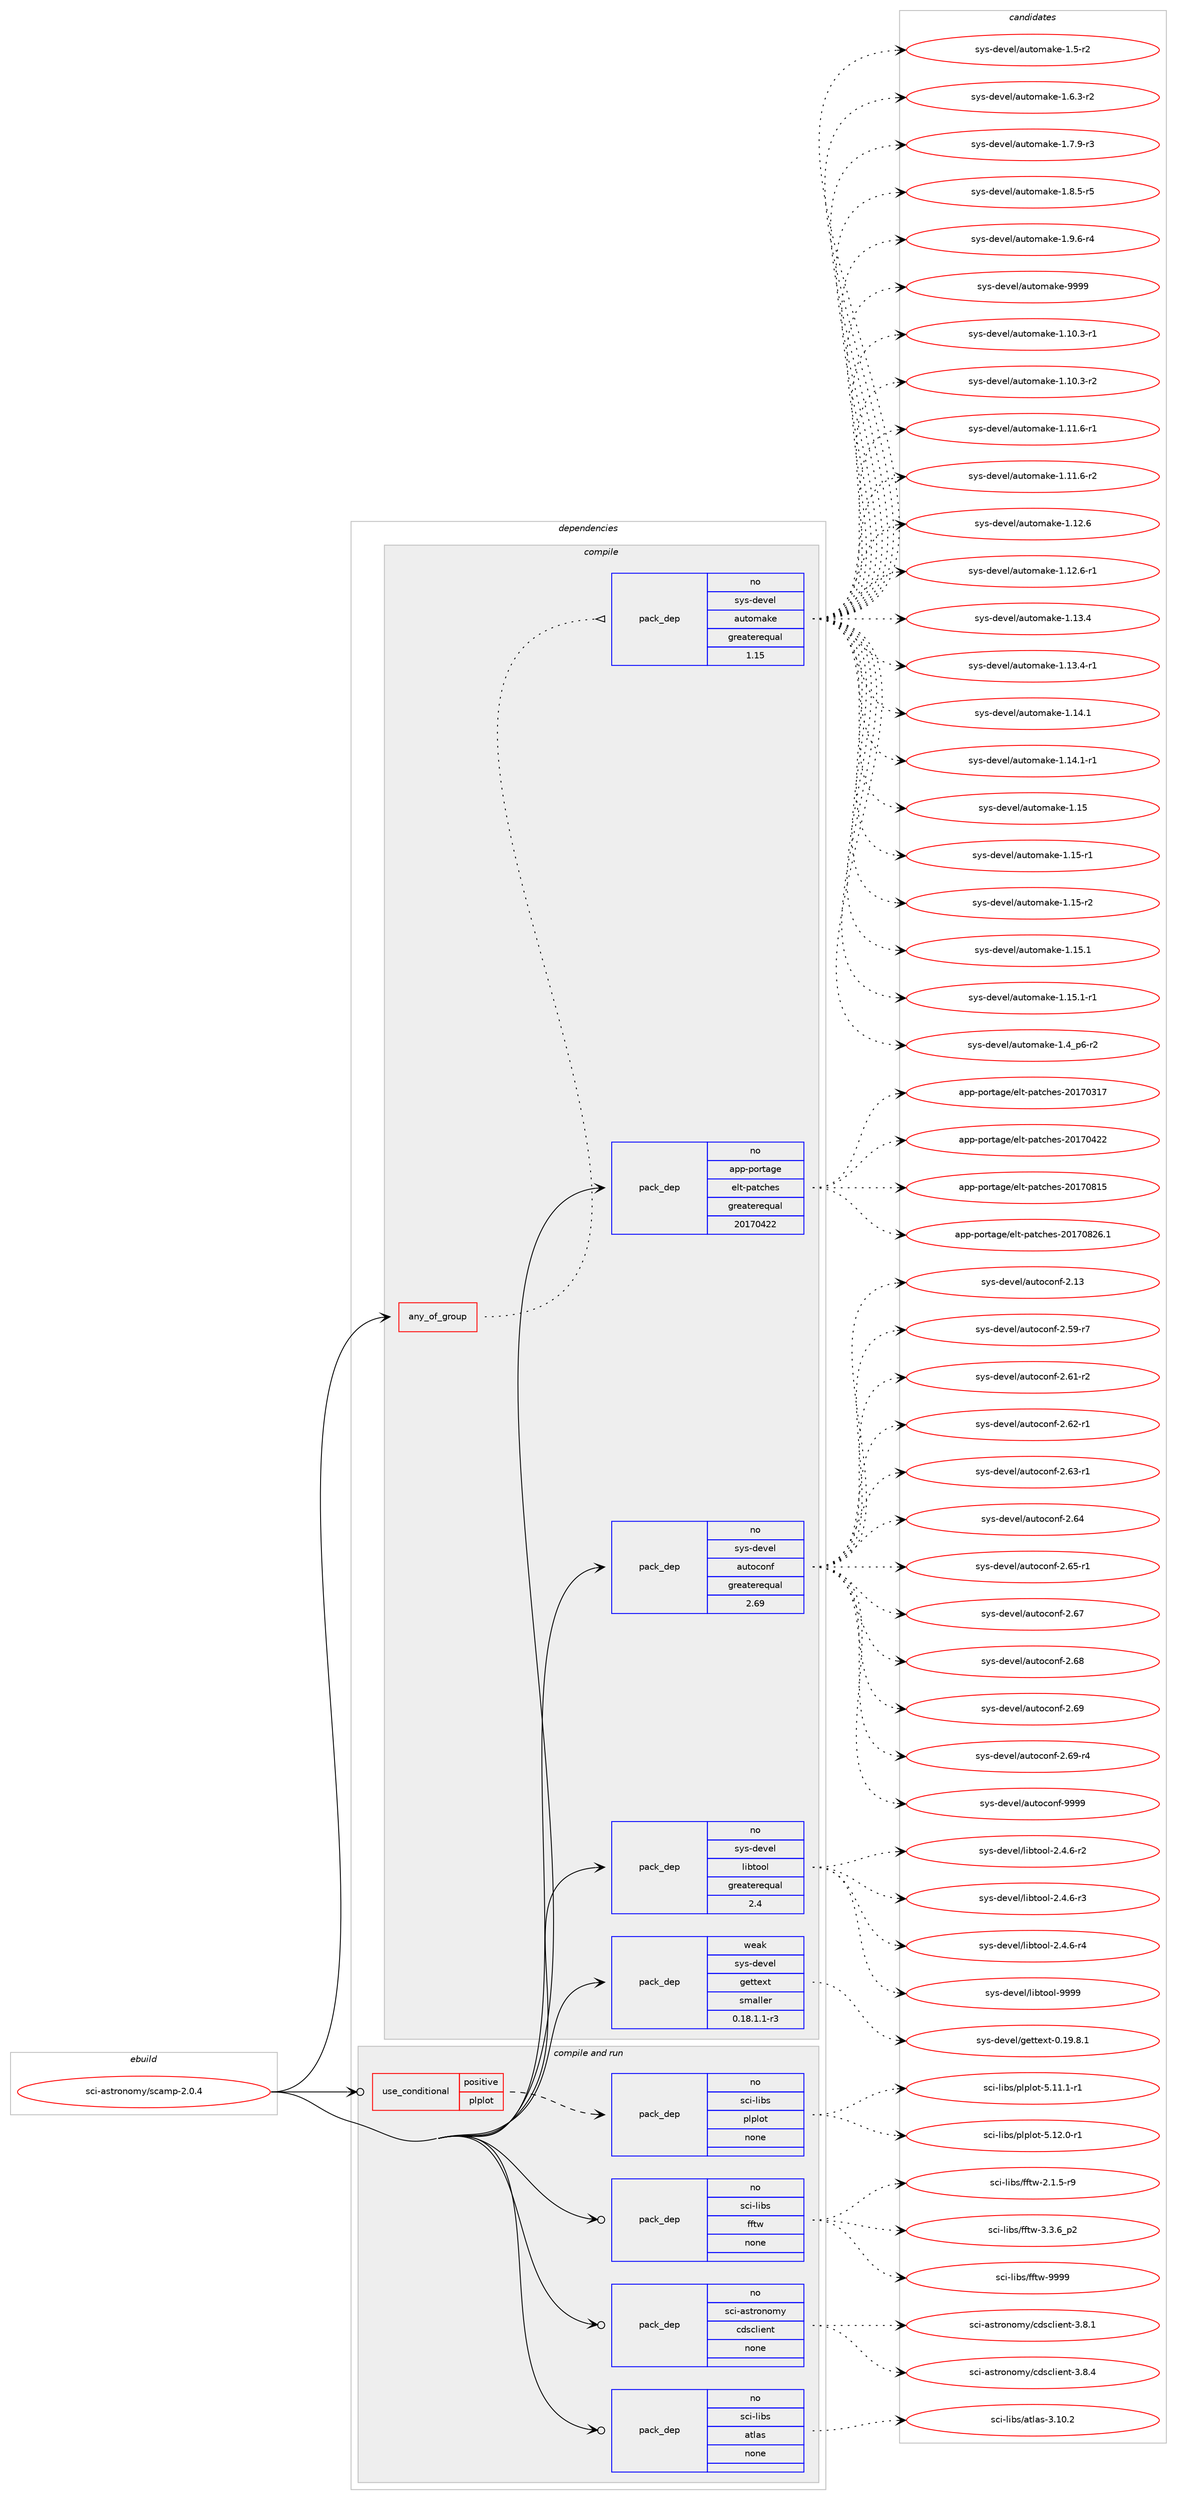 digraph prolog {

# *************
# Graph options
# *************

newrank=true;
concentrate=true;
compound=true;
graph [rankdir=LR,fontname=Helvetica,fontsize=10,ranksep=1.5];#, ranksep=2.5, nodesep=0.2];
edge  [arrowhead=vee];
node  [fontname=Helvetica,fontsize=10];

# **********
# The ebuild
# **********

subgraph cluster_leftcol {
color=gray;
rank=same;
label=<<i>ebuild</i>>;
id [label="sci-astronomy/scamp-2.0.4", color=red, width=4, href="../sci-astronomy/scamp-2.0.4.svg"];
}

# ****************
# The dependencies
# ****************

subgraph cluster_midcol {
color=gray;
label=<<i>dependencies</i>>;
subgraph cluster_compile {
fillcolor="#eeeeee";
style=filled;
label=<<i>compile</i>>;
subgraph any7426 {
dependency443793 [label=<<TABLE BORDER="0" CELLBORDER="1" CELLSPACING="0" CELLPADDING="4"><TR><TD CELLPADDING="10">any_of_group</TD></TR></TABLE>>, shape=none, color=red];subgraph pack326958 {
dependency443794 [label=<<TABLE BORDER="0" CELLBORDER="1" CELLSPACING="0" CELLPADDING="4" WIDTH="220"><TR><TD ROWSPAN="6" CELLPADDING="30">pack_dep</TD></TR><TR><TD WIDTH="110">no</TD></TR><TR><TD>sys-devel</TD></TR><TR><TD>automake</TD></TR><TR><TD>greaterequal</TD></TR><TR><TD>1.15</TD></TR></TABLE>>, shape=none, color=blue];
}
dependency443793:e -> dependency443794:w [weight=20,style="dotted",arrowhead="oinv"];
}
id:e -> dependency443793:w [weight=20,style="solid",arrowhead="vee"];
subgraph pack326959 {
dependency443795 [label=<<TABLE BORDER="0" CELLBORDER="1" CELLSPACING="0" CELLPADDING="4" WIDTH="220"><TR><TD ROWSPAN="6" CELLPADDING="30">pack_dep</TD></TR><TR><TD WIDTH="110">no</TD></TR><TR><TD>app-portage</TD></TR><TR><TD>elt-patches</TD></TR><TR><TD>greaterequal</TD></TR><TR><TD>20170422</TD></TR></TABLE>>, shape=none, color=blue];
}
id:e -> dependency443795:w [weight=20,style="solid",arrowhead="vee"];
subgraph pack326960 {
dependency443796 [label=<<TABLE BORDER="0" CELLBORDER="1" CELLSPACING="0" CELLPADDING="4" WIDTH="220"><TR><TD ROWSPAN="6" CELLPADDING="30">pack_dep</TD></TR><TR><TD WIDTH="110">no</TD></TR><TR><TD>sys-devel</TD></TR><TR><TD>autoconf</TD></TR><TR><TD>greaterequal</TD></TR><TR><TD>2.69</TD></TR></TABLE>>, shape=none, color=blue];
}
id:e -> dependency443796:w [weight=20,style="solid",arrowhead="vee"];
subgraph pack326961 {
dependency443797 [label=<<TABLE BORDER="0" CELLBORDER="1" CELLSPACING="0" CELLPADDING="4" WIDTH="220"><TR><TD ROWSPAN="6" CELLPADDING="30">pack_dep</TD></TR><TR><TD WIDTH="110">no</TD></TR><TR><TD>sys-devel</TD></TR><TR><TD>libtool</TD></TR><TR><TD>greaterequal</TD></TR><TR><TD>2.4</TD></TR></TABLE>>, shape=none, color=blue];
}
id:e -> dependency443797:w [weight=20,style="solid",arrowhead="vee"];
subgraph pack326962 {
dependency443798 [label=<<TABLE BORDER="0" CELLBORDER="1" CELLSPACING="0" CELLPADDING="4" WIDTH="220"><TR><TD ROWSPAN="6" CELLPADDING="30">pack_dep</TD></TR><TR><TD WIDTH="110">weak</TD></TR><TR><TD>sys-devel</TD></TR><TR><TD>gettext</TD></TR><TR><TD>smaller</TD></TR><TR><TD>0.18.1.1-r3</TD></TR></TABLE>>, shape=none, color=blue];
}
id:e -> dependency443798:w [weight=20,style="solid",arrowhead="vee"];
}
subgraph cluster_compileandrun {
fillcolor="#eeeeee";
style=filled;
label=<<i>compile and run</i>>;
subgraph cond109170 {
dependency443799 [label=<<TABLE BORDER="0" CELLBORDER="1" CELLSPACING="0" CELLPADDING="4"><TR><TD ROWSPAN="3" CELLPADDING="10">use_conditional</TD></TR><TR><TD>positive</TD></TR><TR><TD>plplot</TD></TR></TABLE>>, shape=none, color=red];
subgraph pack326963 {
dependency443800 [label=<<TABLE BORDER="0" CELLBORDER="1" CELLSPACING="0" CELLPADDING="4" WIDTH="220"><TR><TD ROWSPAN="6" CELLPADDING="30">pack_dep</TD></TR><TR><TD WIDTH="110">no</TD></TR><TR><TD>sci-libs</TD></TR><TR><TD>plplot</TD></TR><TR><TD>none</TD></TR><TR><TD></TD></TR></TABLE>>, shape=none, color=blue];
}
dependency443799:e -> dependency443800:w [weight=20,style="dashed",arrowhead="vee"];
}
id:e -> dependency443799:w [weight=20,style="solid",arrowhead="odotvee"];
subgraph pack326964 {
dependency443801 [label=<<TABLE BORDER="0" CELLBORDER="1" CELLSPACING="0" CELLPADDING="4" WIDTH="220"><TR><TD ROWSPAN="6" CELLPADDING="30">pack_dep</TD></TR><TR><TD WIDTH="110">no</TD></TR><TR><TD>sci-astronomy</TD></TR><TR><TD>cdsclient</TD></TR><TR><TD>none</TD></TR><TR><TD></TD></TR></TABLE>>, shape=none, color=blue];
}
id:e -> dependency443801:w [weight=20,style="solid",arrowhead="odotvee"];
subgraph pack326965 {
dependency443802 [label=<<TABLE BORDER="0" CELLBORDER="1" CELLSPACING="0" CELLPADDING="4" WIDTH="220"><TR><TD ROWSPAN="6" CELLPADDING="30">pack_dep</TD></TR><TR><TD WIDTH="110">no</TD></TR><TR><TD>sci-libs</TD></TR><TR><TD>atlas</TD></TR><TR><TD>none</TD></TR><TR><TD></TD></TR></TABLE>>, shape=none, color=blue];
}
id:e -> dependency443802:w [weight=20,style="solid",arrowhead="odotvee"];
subgraph pack326966 {
dependency443803 [label=<<TABLE BORDER="0" CELLBORDER="1" CELLSPACING="0" CELLPADDING="4" WIDTH="220"><TR><TD ROWSPAN="6" CELLPADDING="30">pack_dep</TD></TR><TR><TD WIDTH="110">no</TD></TR><TR><TD>sci-libs</TD></TR><TR><TD>fftw</TD></TR><TR><TD>none</TD></TR><TR><TD></TD></TR></TABLE>>, shape=none, color=blue];
}
id:e -> dependency443803:w [weight=20,style="solid",arrowhead="odotvee"];
}
subgraph cluster_run {
fillcolor="#eeeeee";
style=filled;
label=<<i>run</i>>;
}
}

# **************
# The candidates
# **************

subgraph cluster_choices {
rank=same;
color=gray;
label=<<i>candidates</i>>;

subgraph choice326958 {
color=black;
nodesep=1;
choice11512111545100101118101108479711711611110997107101454946494846514511449 [label="sys-devel/automake-1.10.3-r1", color=red, width=4,href="../sys-devel/automake-1.10.3-r1.svg"];
choice11512111545100101118101108479711711611110997107101454946494846514511450 [label="sys-devel/automake-1.10.3-r2", color=red, width=4,href="../sys-devel/automake-1.10.3-r2.svg"];
choice11512111545100101118101108479711711611110997107101454946494946544511449 [label="sys-devel/automake-1.11.6-r1", color=red, width=4,href="../sys-devel/automake-1.11.6-r1.svg"];
choice11512111545100101118101108479711711611110997107101454946494946544511450 [label="sys-devel/automake-1.11.6-r2", color=red, width=4,href="../sys-devel/automake-1.11.6-r2.svg"];
choice1151211154510010111810110847971171161111099710710145494649504654 [label="sys-devel/automake-1.12.6", color=red, width=4,href="../sys-devel/automake-1.12.6.svg"];
choice11512111545100101118101108479711711611110997107101454946495046544511449 [label="sys-devel/automake-1.12.6-r1", color=red, width=4,href="../sys-devel/automake-1.12.6-r1.svg"];
choice1151211154510010111810110847971171161111099710710145494649514652 [label="sys-devel/automake-1.13.4", color=red, width=4,href="../sys-devel/automake-1.13.4.svg"];
choice11512111545100101118101108479711711611110997107101454946495146524511449 [label="sys-devel/automake-1.13.4-r1", color=red, width=4,href="../sys-devel/automake-1.13.4-r1.svg"];
choice1151211154510010111810110847971171161111099710710145494649524649 [label="sys-devel/automake-1.14.1", color=red, width=4,href="../sys-devel/automake-1.14.1.svg"];
choice11512111545100101118101108479711711611110997107101454946495246494511449 [label="sys-devel/automake-1.14.1-r1", color=red, width=4,href="../sys-devel/automake-1.14.1-r1.svg"];
choice115121115451001011181011084797117116111109971071014549464953 [label="sys-devel/automake-1.15", color=red, width=4,href="../sys-devel/automake-1.15.svg"];
choice1151211154510010111810110847971171161111099710710145494649534511449 [label="sys-devel/automake-1.15-r1", color=red, width=4,href="../sys-devel/automake-1.15-r1.svg"];
choice1151211154510010111810110847971171161111099710710145494649534511450 [label="sys-devel/automake-1.15-r2", color=red, width=4,href="../sys-devel/automake-1.15-r2.svg"];
choice1151211154510010111810110847971171161111099710710145494649534649 [label="sys-devel/automake-1.15.1", color=red, width=4,href="../sys-devel/automake-1.15.1.svg"];
choice11512111545100101118101108479711711611110997107101454946495346494511449 [label="sys-devel/automake-1.15.1-r1", color=red, width=4,href="../sys-devel/automake-1.15.1-r1.svg"];
choice115121115451001011181011084797117116111109971071014549465295112544511450 [label="sys-devel/automake-1.4_p6-r2", color=red, width=4,href="../sys-devel/automake-1.4_p6-r2.svg"];
choice11512111545100101118101108479711711611110997107101454946534511450 [label="sys-devel/automake-1.5-r2", color=red, width=4,href="../sys-devel/automake-1.5-r2.svg"];
choice115121115451001011181011084797117116111109971071014549465446514511450 [label="sys-devel/automake-1.6.3-r2", color=red, width=4,href="../sys-devel/automake-1.6.3-r2.svg"];
choice115121115451001011181011084797117116111109971071014549465546574511451 [label="sys-devel/automake-1.7.9-r3", color=red, width=4,href="../sys-devel/automake-1.7.9-r3.svg"];
choice115121115451001011181011084797117116111109971071014549465646534511453 [label="sys-devel/automake-1.8.5-r5", color=red, width=4,href="../sys-devel/automake-1.8.5-r5.svg"];
choice115121115451001011181011084797117116111109971071014549465746544511452 [label="sys-devel/automake-1.9.6-r4", color=red, width=4,href="../sys-devel/automake-1.9.6-r4.svg"];
choice115121115451001011181011084797117116111109971071014557575757 [label="sys-devel/automake-9999", color=red, width=4,href="../sys-devel/automake-9999.svg"];
dependency443794:e -> choice11512111545100101118101108479711711611110997107101454946494846514511449:w [style=dotted,weight="100"];
dependency443794:e -> choice11512111545100101118101108479711711611110997107101454946494846514511450:w [style=dotted,weight="100"];
dependency443794:e -> choice11512111545100101118101108479711711611110997107101454946494946544511449:w [style=dotted,weight="100"];
dependency443794:e -> choice11512111545100101118101108479711711611110997107101454946494946544511450:w [style=dotted,weight="100"];
dependency443794:e -> choice1151211154510010111810110847971171161111099710710145494649504654:w [style=dotted,weight="100"];
dependency443794:e -> choice11512111545100101118101108479711711611110997107101454946495046544511449:w [style=dotted,weight="100"];
dependency443794:e -> choice1151211154510010111810110847971171161111099710710145494649514652:w [style=dotted,weight="100"];
dependency443794:e -> choice11512111545100101118101108479711711611110997107101454946495146524511449:w [style=dotted,weight="100"];
dependency443794:e -> choice1151211154510010111810110847971171161111099710710145494649524649:w [style=dotted,weight="100"];
dependency443794:e -> choice11512111545100101118101108479711711611110997107101454946495246494511449:w [style=dotted,weight="100"];
dependency443794:e -> choice115121115451001011181011084797117116111109971071014549464953:w [style=dotted,weight="100"];
dependency443794:e -> choice1151211154510010111810110847971171161111099710710145494649534511449:w [style=dotted,weight="100"];
dependency443794:e -> choice1151211154510010111810110847971171161111099710710145494649534511450:w [style=dotted,weight="100"];
dependency443794:e -> choice1151211154510010111810110847971171161111099710710145494649534649:w [style=dotted,weight="100"];
dependency443794:e -> choice11512111545100101118101108479711711611110997107101454946495346494511449:w [style=dotted,weight="100"];
dependency443794:e -> choice115121115451001011181011084797117116111109971071014549465295112544511450:w [style=dotted,weight="100"];
dependency443794:e -> choice11512111545100101118101108479711711611110997107101454946534511450:w [style=dotted,weight="100"];
dependency443794:e -> choice115121115451001011181011084797117116111109971071014549465446514511450:w [style=dotted,weight="100"];
dependency443794:e -> choice115121115451001011181011084797117116111109971071014549465546574511451:w [style=dotted,weight="100"];
dependency443794:e -> choice115121115451001011181011084797117116111109971071014549465646534511453:w [style=dotted,weight="100"];
dependency443794:e -> choice115121115451001011181011084797117116111109971071014549465746544511452:w [style=dotted,weight="100"];
dependency443794:e -> choice115121115451001011181011084797117116111109971071014557575757:w [style=dotted,weight="100"];
}
subgraph choice326959 {
color=black;
nodesep=1;
choice97112112451121111141169710310147101108116451129711699104101115455048495548514955 [label="app-portage/elt-patches-20170317", color=red, width=4,href="../app-portage/elt-patches-20170317.svg"];
choice97112112451121111141169710310147101108116451129711699104101115455048495548525050 [label="app-portage/elt-patches-20170422", color=red, width=4,href="../app-portage/elt-patches-20170422.svg"];
choice97112112451121111141169710310147101108116451129711699104101115455048495548564953 [label="app-portage/elt-patches-20170815", color=red, width=4,href="../app-portage/elt-patches-20170815.svg"];
choice971121124511211111411697103101471011081164511297116991041011154550484955485650544649 [label="app-portage/elt-patches-20170826.1", color=red, width=4,href="../app-portage/elt-patches-20170826.1.svg"];
dependency443795:e -> choice97112112451121111141169710310147101108116451129711699104101115455048495548514955:w [style=dotted,weight="100"];
dependency443795:e -> choice97112112451121111141169710310147101108116451129711699104101115455048495548525050:w [style=dotted,weight="100"];
dependency443795:e -> choice97112112451121111141169710310147101108116451129711699104101115455048495548564953:w [style=dotted,weight="100"];
dependency443795:e -> choice971121124511211111411697103101471011081164511297116991041011154550484955485650544649:w [style=dotted,weight="100"];
}
subgraph choice326960 {
color=black;
nodesep=1;
choice115121115451001011181011084797117116111991111101024550464951 [label="sys-devel/autoconf-2.13", color=red, width=4,href="../sys-devel/autoconf-2.13.svg"];
choice1151211154510010111810110847971171161119911111010245504653574511455 [label="sys-devel/autoconf-2.59-r7", color=red, width=4,href="../sys-devel/autoconf-2.59-r7.svg"];
choice1151211154510010111810110847971171161119911111010245504654494511450 [label="sys-devel/autoconf-2.61-r2", color=red, width=4,href="../sys-devel/autoconf-2.61-r2.svg"];
choice1151211154510010111810110847971171161119911111010245504654504511449 [label="sys-devel/autoconf-2.62-r1", color=red, width=4,href="../sys-devel/autoconf-2.62-r1.svg"];
choice1151211154510010111810110847971171161119911111010245504654514511449 [label="sys-devel/autoconf-2.63-r1", color=red, width=4,href="../sys-devel/autoconf-2.63-r1.svg"];
choice115121115451001011181011084797117116111991111101024550465452 [label="sys-devel/autoconf-2.64", color=red, width=4,href="../sys-devel/autoconf-2.64.svg"];
choice1151211154510010111810110847971171161119911111010245504654534511449 [label="sys-devel/autoconf-2.65-r1", color=red, width=4,href="../sys-devel/autoconf-2.65-r1.svg"];
choice115121115451001011181011084797117116111991111101024550465455 [label="sys-devel/autoconf-2.67", color=red, width=4,href="../sys-devel/autoconf-2.67.svg"];
choice115121115451001011181011084797117116111991111101024550465456 [label="sys-devel/autoconf-2.68", color=red, width=4,href="../sys-devel/autoconf-2.68.svg"];
choice115121115451001011181011084797117116111991111101024550465457 [label="sys-devel/autoconf-2.69", color=red, width=4,href="../sys-devel/autoconf-2.69.svg"];
choice1151211154510010111810110847971171161119911111010245504654574511452 [label="sys-devel/autoconf-2.69-r4", color=red, width=4,href="../sys-devel/autoconf-2.69-r4.svg"];
choice115121115451001011181011084797117116111991111101024557575757 [label="sys-devel/autoconf-9999", color=red, width=4,href="../sys-devel/autoconf-9999.svg"];
dependency443796:e -> choice115121115451001011181011084797117116111991111101024550464951:w [style=dotted,weight="100"];
dependency443796:e -> choice1151211154510010111810110847971171161119911111010245504653574511455:w [style=dotted,weight="100"];
dependency443796:e -> choice1151211154510010111810110847971171161119911111010245504654494511450:w [style=dotted,weight="100"];
dependency443796:e -> choice1151211154510010111810110847971171161119911111010245504654504511449:w [style=dotted,weight="100"];
dependency443796:e -> choice1151211154510010111810110847971171161119911111010245504654514511449:w [style=dotted,weight="100"];
dependency443796:e -> choice115121115451001011181011084797117116111991111101024550465452:w [style=dotted,weight="100"];
dependency443796:e -> choice1151211154510010111810110847971171161119911111010245504654534511449:w [style=dotted,weight="100"];
dependency443796:e -> choice115121115451001011181011084797117116111991111101024550465455:w [style=dotted,weight="100"];
dependency443796:e -> choice115121115451001011181011084797117116111991111101024550465456:w [style=dotted,weight="100"];
dependency443796:e -> choice115121115451001011181011084797117116111991111101024550465457:w [style=dotted,weight="100"];
dependency443796:e -> choice1151211154510010111810110847971171161119911111010245504654574511452:w [style=dotted,weight="100"];
dependency443796:e -> choice115121115451001011181011084797117116111991111101024557575757:w [style=dotted,weight="100"];
}
subgraph choice326961 {
color=black;
nodesep=1;
choice1151211154510010111810110847108105981161111111084550465246544511450 [label="sys-devel/libtool-2.4.6-r2", color=red, width=4,href="../sys-devel/libtool-2.4.6-r2.svg"];
choice1151211154510010111810110847108105981161111111084550465246544511451 [label="sys-devel/libtool-2.4.6-r3", color=red, width=4,href="../sys-devel/libtool-2.4.6-r3.svg"];
choice1151211154510010111810110847108105981161111111084550465246544511452 [label="sys-devel/libtool-2.4.6-r4", color=red, width=4,href="../sys-devel/libtool-2.4.6-r4.svg"];
choice1151211154510010111810110847108105981161111111084557575757 [label="sys-devel/libtool-9999", color=red, width=4,href="../sys-devel/libtool-9999.svg"];
dependency443797:e -> choice1151211154510010111810110847108105981161111111084550465246544511450:w [style=dotted,weight="100"];
dependency443797:e -> choice1151211154510010111810110847108105981161111111084550465246544511451:w [style=dotted,weight="100"];
dependency443797:e -> choice1151211154510010111810110847108105981161111111084550465246544511452:w [style=dotted,weight="100"];
dependency443797:e -> choice1151211154510010111810110847108105981161111111084557575757:w [style=dotted,weight="100"];
}
subgraph choice326962 {
color=black;
nodesep=1;
choice1151211154510010111810110847103101116116101120116454846495746564649 [label="sys-devel/gettext-0.19.8.1", color=red, width=4,href="../sys-devel/gettext-0.19.8.1.svg"];
dependency443798:e -> choice1151211154510010111810110847103101116116101120116454846495746564649:w [style=dotted,weight="100"];
}
subgraph choice326963 {
color=black;
nodesep=1;
choice11599105451081059811547112108112108111116455346494946494511449 [label="sci-libs/plplot-5.11.1-r1", color=red, width=4,href="../sci-libs/plplot-5.11.1-r1.svg"];
choice11599105451081059811547112108112108111116455346495046484511449 [label="sci-libs/plplot-5.12.0-r1", color=red, width=4,href="../sci-libs/plplot-5.12.0-r1.svg"];
dependency443800:e -> choice11599105451081059811547112108112108111116455346494946494511449:w [style=dotted,weight="100"];
dependency443800:e -> choice11599105451081059811547112108112108111116455346495046484511449:w [style=dotted,weight="100"];
}
subgraph choice326964 {
color=black;
nodesep=1;
choice115991054597115116114111110111109121479910011599108105101110116455146564649 [label="sci-astronomy/cdsclient-3.8.1", color=red, width=4,href="../sci-astronomy/cdsclient-3.8.1.svg"];
choice115991054597115116114111110111109121479910011599108105101110116455146564652 [label="sci-astronomy/cdsclient-3.8.4", color=red, width=4,href="../sci-astronomy/cdsclient-3.8.4.svg"];
dependency443801:e -> choice115991054597115116114111110111109121479910011599108105101110116455146564649:w [style=dotted,weight="100"];
dependency443801:e -> choice115991054597115116114111110111109121479910011599108105101110116455146564652:w [style=dotted,weight="100"];
}
subgraph choice326965 {
color=black;
nodesep=1;
choice11599105451081059811547971161089711545514649484650 [label="sci-libs/atlas-3.10.2", color=red, width=4,href="../sci-libs/atlas-3.10.2.svg"];
dependency443802:e -> choice11599105451081059811547971161089711545514649484650:w [style=dotted,weight="100"];
}
subgraph choice326966 {
color=black;
nodesep=1;
choice115991054510810598115471021021161194550464946534511457 [label="sci-libs/fftw-2.1.5-r9", color=red, width=4,href="../sci-libs/fftw-2.1.5-r9.svg"];
choice115991054510810598115471021021161194551465146549511250 [label="sci-libs/fftw-3.3.6_p2", color=red, width=4,href="../sci-libs/fftw-3.3.6_p2.svg"];
choice115991054510810598115471021021161194557575757 [label="sci-libs/fftw-9999", color=red, width=4,href="../sci-libs/fftw-9999.svg"];
dependency443803:e -> choice115991054510810598115471021021161194550464946534511457:w [style=dotted,weight="100"];
dependency443803:e -> choice115991054510810598115471021021161194551465146549511250:w [style=dotted,weight="100"];
dependency443803:e -> choice115991054510810598115471021021161194557575757:w [style=dotted,weight="100"];
}
}

}
